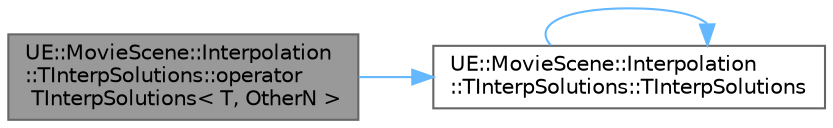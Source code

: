 digraph "UE::MovieScene::Interpolation::TInterpSolutions::operator TInterpSolutions&lt; T, OtherN &gt;"
{
 // INTERACTIVE_SVG=YES
 // LATEX_PDF_SIZE
  bgcolor="transparent";
  edge [fontname=Helvetica,fontsize=10,labelfontname=Helvetica,labelfontsize=10];
  node [fontname=Helvetica,fontsize=10,shape=box,height=0.2,width=0.4];
  rankdir="LR";
  Node1 [id="Node000001",label="UE::MovieScene::Interpolation\l::TInterpSolutions::operator\l TInterpSolutions\< T, OtherN \>",height=0.2,width=0.4,color="gray40", fillcolor="grey60", style="filled", fontcolor="black",tooltip="Conversion to another array of size <= this."];
  Node1 -> Node2 [id="edge1_Node000001_Node000002",color="steelblue1",style="solid",tooltip=" "];
  Node2 [id="Node000002",label="UE::MovieScene::Interpolation\l::TInterpSolutions::TInterpSolutions",height=0.2,width=0.4,color="grey40", fillcolor="white", style="filled",URL="$d5/d7f/structUE_1_1MovieScene_1_1Interpolation_1_1TInterpSolutions.html#adcbd4bd1f0fc4d806fb85e8f38640840",tooltip=" "];
  Node2 -> Node2 [id="edge2_Node000002_Node000002",color="steelblue1",style="solid",tooltip=" "];
}
